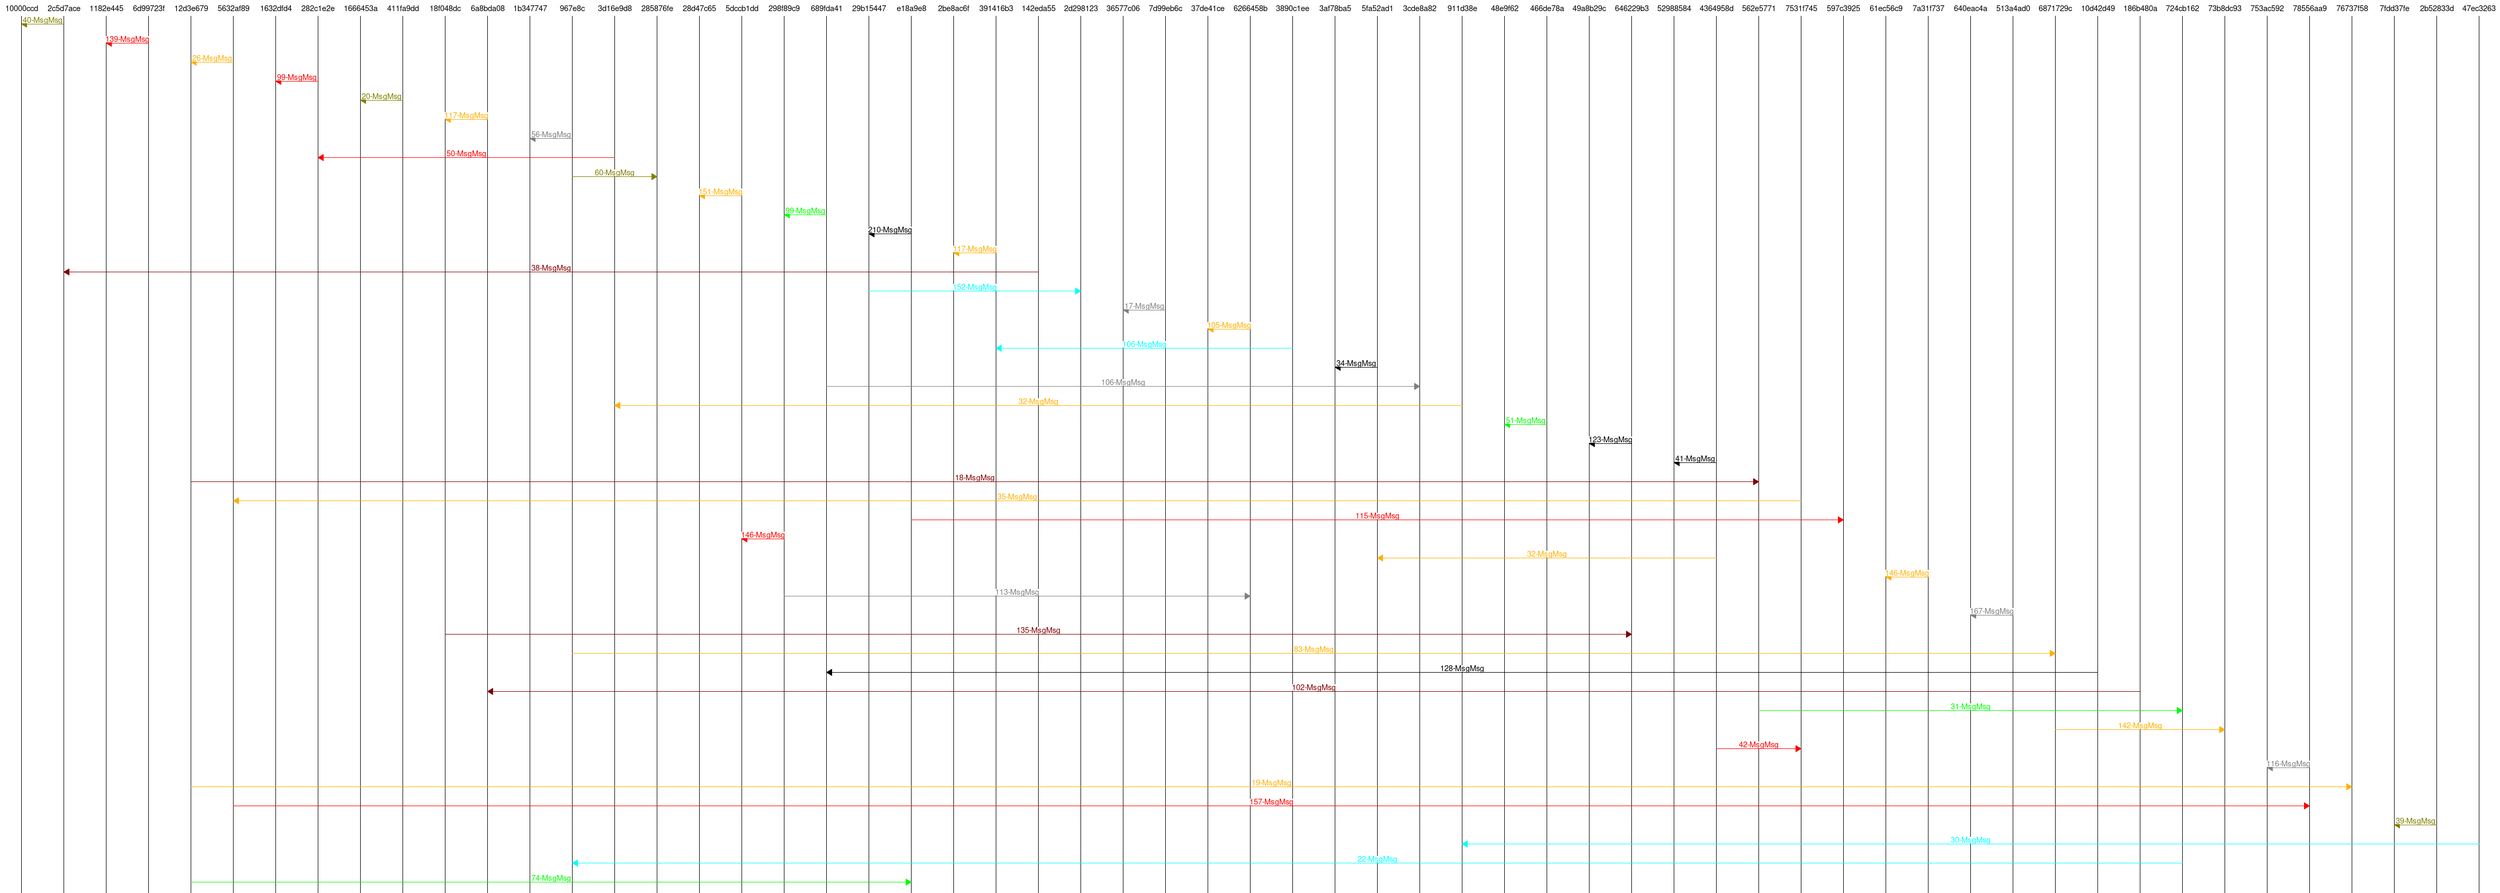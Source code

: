 msc { 
10000ccd,2c5d7ace,1182e445,6d99723f,12d3e679,5632af89,1632dfd4,282c1e2e,1666453a,411fa9dd,18f048dc,6a8bda08,1b347747,967e8c,3d16e9d8,285876fe,28d47c65,5dccb1dd,298f89c9,689fda41,29b15447,e18a9e8,2be8ac6f,391416b3,142eda55,2d298123,36577c06,7d99eb6c,37de41ce,6266458b,3890c1ee,3af78ba5,5fa52ad1,3cde8a82,911d38e,48e9f62,466de78a,49a8b29c,646229b3,52988584,4364958d,562e5771,7531f745,597c3925,61ec56c9,7a31f737,640eac4a,513a4ad0,6871729c,10d42d49,186b480a,724cb162,73b8dc93,753ac592,78556aa9,76737f58,7fdd37fe,2b52833d,47ec3263;

2c5d7ace=>10000ccd [label="40-MsgMsg", textcolor="olive", linecolor="olive"];
6d99723f=>1182e445 [label="139-MsgMsg", textcolor="red", linecolor="red"];
5632af89=>12d3e679 [label="26-MsgMsg", textcolor="orange", linecolor="orange"];
282c1e2e=>1632dfd4 [label="99-MsgMsg", textcolor="red", linecolor="red"];
411fa9dd=>1666453a [label="20-MsgMsg", textcolor="olive", linecolor="olive"];
6a8bda08=>18f048dc [label="117-MsgMsg", textcolor="orange", linecolor="orange"];
967e8c=>1b347747 [label="56-MsgMsg", textcolor="gray", linecolor="gray"];
3d16e9d8=>282c1e2e [label="50-MsgMsg", textcolor="red", linecolor="red"];
967e8c=>285876fe [label="60-MsgMsg", textcolor="olive", linecolor="olive"];
5dccb1dd=>28d47c65 [label="151-MsgMsg", textcolor="orange", linecolor="orange"];
689fda41=>298f89c9 [label="99-MsgMsg", textcolor="green", linecolor="green"];
e18a9e8=>29b15447 [label="210-MsgMsg", textcolor="black", linecolor="black"];
391416b3=>2be8ac6f [label="117-MsgMsg", textcolor="orange", linecolor="orange"];
142eda55=>2c5d7ace [label="38-MsgMsg", textcolor="maroon", linecolor="maroon"];
29b15447=>2d298123 [label="152-MsgMsg", textcolor="aqua", linecolor="aqua"];
7d99eb6c=>36577c06 [label="17-MsgMsg", textcolor="gray", linecolor="gray"];
6266458b=>37de41ce [label="105-MsgMsg", textcolor="orange", linecolor="orange"];
3890c1ee=>391416b3 [label="106-MsgMsg", textcolor="aqua", linecolor="aqua"];
5fa52ad1=>3af78ba5 [label="34-MsgMsg", textcolor="black", linecolor="black"];
689fda41=>3cde8a82 [label="106-MsgMsg", textcolor="gray", linecolor="gray"];
911d38e=>3d16e9d8 [label="32-MsgMsg", textcolor="orange", linecolor="orange"];
466de78a=>48e9f62 [label="51-MsgMsg", textcolor="green", linecolor="green"];
646229b3=>49a8b29c [label="123-MsgMsg", textcolor="black", linecolor="black"];
4364958d=>52988584 [label="41-MsgMsg", textcolor="black", linecolor="black"];
12d3e679=>562e5771 [label="18-MsgMsg", textcolor="maroon", linecolor="maroon"];
7531f745=>5632af89 [label="35-MsgMsg", textcolor="orange", linecolor="orange"];
e18a9e8=>597c3925 [label="115-MsgMsg", textcolor="red", linecolor="red"];
298f89c9=>5dccb1dd [label="146-MsgMsg", textcolor="red", linecolor="red"];
4364958d=>5fa52ad1 [label="32-MsgMsg", textcolor="orange", linecolor="orange"];
7a31f737=>61ec56c9 [label="146-MsgMsg", textcolor="orange", linecolor="orange"];
298f89c9=>6266458b [label="113-MsgMsg", textcolor="gray", linecolor="gray"];
513a4ad0=>640eac4a [label="167-MsgMsg", textcolor="gray", linecolor="gray"];
18f048dc=>646229b3 [label="135-MsgMsg", textcolor="maroon", linecolor="maroon"];
967e8c=>6871729c [label="83-MsgMsg", textcolor="orange", linecolor="orange"];
10d42d49=>689fda41 [label="128-MsgMsg", textcolor="black", linecolor="black"];
186b480a=>6a8bda08 [label="102-MsgMsg", textcolor="maroon", linecolor="maroon"];
562e5771=>724cb162 [label="31-MsgMsg", textcolor="green", linecolor="green"];
6871729c=>73b8dc93 [label="142-MsgMsg", textcolor="orange", linecolor="orange"];
4364958d=>7531f745 [label="42-MsgMsg", textcolor="red", linecolor="red"];
78556aa9=>753ac592 [label="116-MsgMsg", textcolor="gray", linecolor="gray"];
12d3e679=>76737f58 [label="19-MsgMsg", textcolor="orange", linecolor="orange"];
5632af89=>78556aa9 [label="157-MsgMsg", textcolor="red", linecolor="red"];
2b52833d=>7fdd37fe [label="39-MsgMsg", textcolor="olive", linecolor="olive"];
47ec3263=>911d38e [label="30-MsgMsg", textcolor="aqua", linecolor="aqua"];
724cb162=>967e8c [label="22-MsgMsg", textcolor="aqua", linecolor="aqua"];
12d3e679=>e18a9e8 [label="74-MsgMsg", textcolor="green", linecolor="green"];
}
